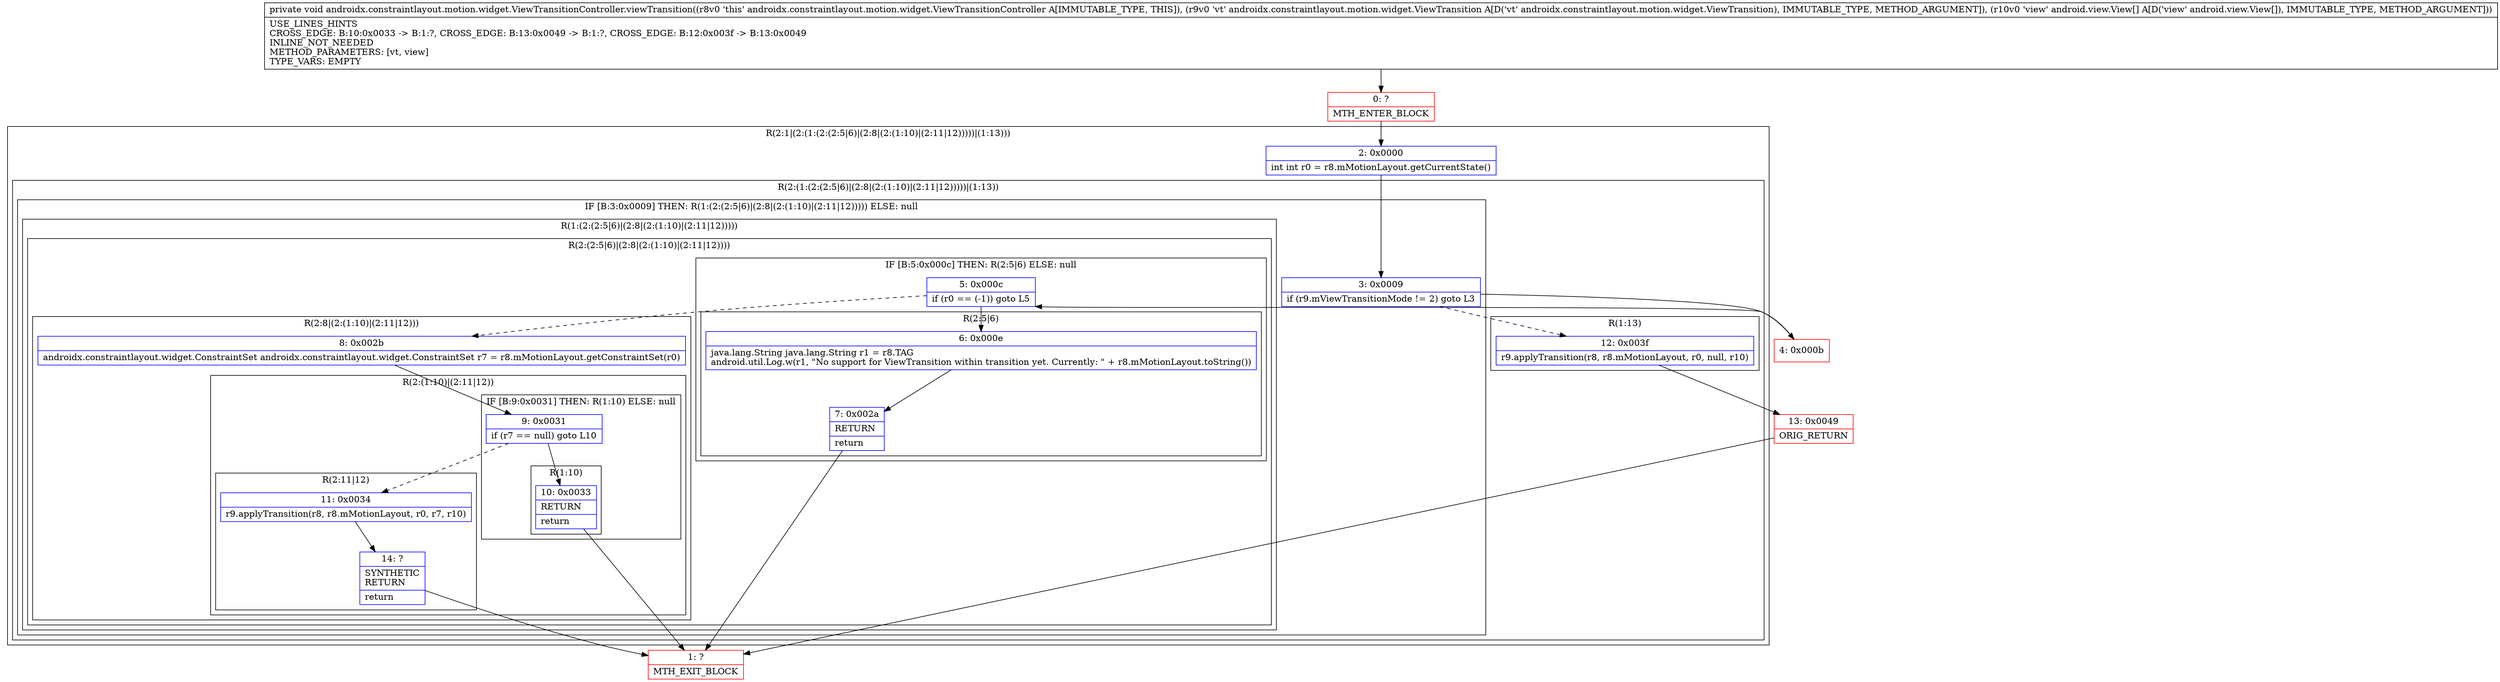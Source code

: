 digraph "CFG forandroidx.constraintlayout.motion.widget.ViewTransitionController.viewTransition(Landroidx\/constraintlayout\/motion\/widget\/ViewTransition;[Landroid\/view\/View;)V" {
subgraph cluster_Region_1639627281 {
label = "R(2:1|(2:(1:(2:(2:5|6)|(2:8|(2:(1:10)|(2:11|12)))))|(1:13)))";
node [shape=record,color=blue];
Node_2 [shape=record,label="{2\:\ 0x0000|int int r0 = r8.mMotionLayout.getCurrentState()\l}"];
subgraph cluster_Region_1367064062 {
label = "R(2:(1:(2:(2:5|6)|(2:8|(2:(1:10)|(2:11|12)))))|(1:13))";
node [shape=record,color=blue];
subgraph cluster_IfRegion_2135086723 {
label = "IF [B:3:0x0009] THEN: R(1:(2:(2:5|6)|(2:8|(2:(1:10)|(2:11|12))))) ELSE: null";
node [shape=record,color=blue];
Node_3 [shape=record,label="{3\:\ 0x0009|if (r9.mViewTransitionMode != 2) goto L3\l}"];
subgraph cluster_Region_503359061 {
label = "R(1:(2:(2:5|6)|(2:8|(2:(1:10)|(2:11|12)))))";
node [shape=record,color=blue];
subgraph cluster_Region_164982071 {
label = "R(2:(2:5|6)|(2:8|(2:(1:10)|(2:11|12))))";
node [shape=record,color=blue];
subgraph cluster_IfRegion_636142503 {
label = "IF [B:5:0x000c] THEN: R(2:5|6) ELSE: null";
node [shape=record,color=blue];
Node_5 [shape=record,label="{5\:\ 0x000c|if (r0 == (\-1)) goto L5\l}"];
subgraph cluster_Region_134733604 {
label = "R(2:5|6)";
node [shape=record,color=blue];
Node_6 [shape=record,label="{6\:\ 0x000e|java.lang.String java.lang.String r1 = r8.TAG\landroid.util.Log.w(r1, \"No support for ViewTransition within transition yet. Currently: \" + r8.mMotionLayout.toString())\l}"];
Node_7 [shape=record,label="{7\:\ 0x002a|RETURN\l|return\l}"];
}
}
subgraph cluster_Region_1322818503 {
label = "R(2:8|(2:(1:10)|(2:11|12)))";
node [shape=record,color=blue];
Node_8 [shape=record,label="{8\:\ 0x002b|androidx.constraintlayout.widget.ConstraintSet androidx.constraintlayout.widget.ConstraintSet r7 = r8.mMotionLayout.getConstraintSet(r0)\l}"];
subgraph cluster_Region_88978878 {
label = "R(2:(1:10)|(2:11|12))";
node [shape=record,color=blue];
subgraph cluster_IfRegion_42695185 {
label = "IF [B:9:0x0031] THEN: R(1:10) ELSE: null";
node [shape=record,color=blue];
Node_9 [shape=record,label="{9\:\ 0x0031|if (r7 == null) goto L10\l}"];
subgraph cluster_Region_1817349466 {
label = "R(1:10)";
node [shape=record,color=blue];
Node_10 [shape=record,label="{10\:\ 0x0033|RETURN\l|return\l}"];
}
}
subgraph cluster_Region_1171339509 {
label = "R(2:11|12)";
node [shape=record,color=blue];
Node_11 [shape=record,label="{11\:\ 0x0034|r9.applyTransition(r8, r8.mMotionLayout, r0, r7, r10)\l}"];
Node_14 [shape=record,label="{14\:\ ?|SYNTHETIC\lRETURN\l|return\l}"];
}
}
}
}
}
}
subgraph cluster_Region_1896839276 {
label = "R(1:13)";
node [shape=record,color=blue];
Node_12 [shape=record,label="{12\:\ 0x003f|r9.applyTransition(r8, r8.mMotionLayout, r0, null, r10)\l}"];
}
}
}
Node_0 [shape=record,color=red,label="{0\:\ ?|MTH_ENTER_BLOCK\l}"];
Node_4 [shape=record,color=red,label="{4\:\ 0x000b}"];
Node_1 [shape=record,color=red,label="{1\:\ ?|MTH_EXIT_BLOCK\l}"];
Node_13 [shape=record,color=red,label="{13\:\ 0x0049|ORIG_RETURN\l}"];
MethodNode[shape=record,label="{private void androidx.constraintlayout.motion.widget.ViewTransitionController.viewTransition((r8v0 'this' androidx.constraintlayout.motion.widget.ViewTransitionController A[IMMUTABLE_TYPE, THIS]), (r9v0 'vt' androidx.constraintlayout.motion.widget.ViewTransition A[D('vt' androidx.constraintlayout.motion.widget.ViewTransition), IMMUTABLE_TYPE, METHOD_ARGUMENT]), (r10v0 'view' android.view.View[] A[D('view' android.view.View[]), IMMUTABLE_TYPE, METHOD_ARGUMENT]))  | USE_LINES_HINTS\lCROSS_EDGE: B:10:0x0033 \-\> B:1:?, CROSS_EDGE: B:13:0x0049 \-\> B:1:?, CROSS_EDGE: B:12:0x003f \-\> B:13:0x0049\lINLINE_NOT_NEEDED\lMETHOD_PARAMETERS: [vt, view]\lTYPE_VARS: EMPTY\l}"];
MethodNode -> Node_0;Node_2 -> Node_3;
Node_3 -> Node_4;
Node_3 -> Node_12[style=dashed];
Node_5 -> Node_6;
Node_5 -> Node_8[style=dashed];
Node_6 -> Node_7;
Node_7 -> Node_1;
Node_8 -> Node_9;
Node_9 -> Node_10;
Node_9 -> Node_11[style=dashed];
Node_10 -> Node_1;
Node_11 -> Node_14;
Node_14 -> Node_1;
Node_12 -> Node_13;
Node_0 -> Node_2;
Node_4 -> Node_5;
Node_13 -> Node_1;
}

